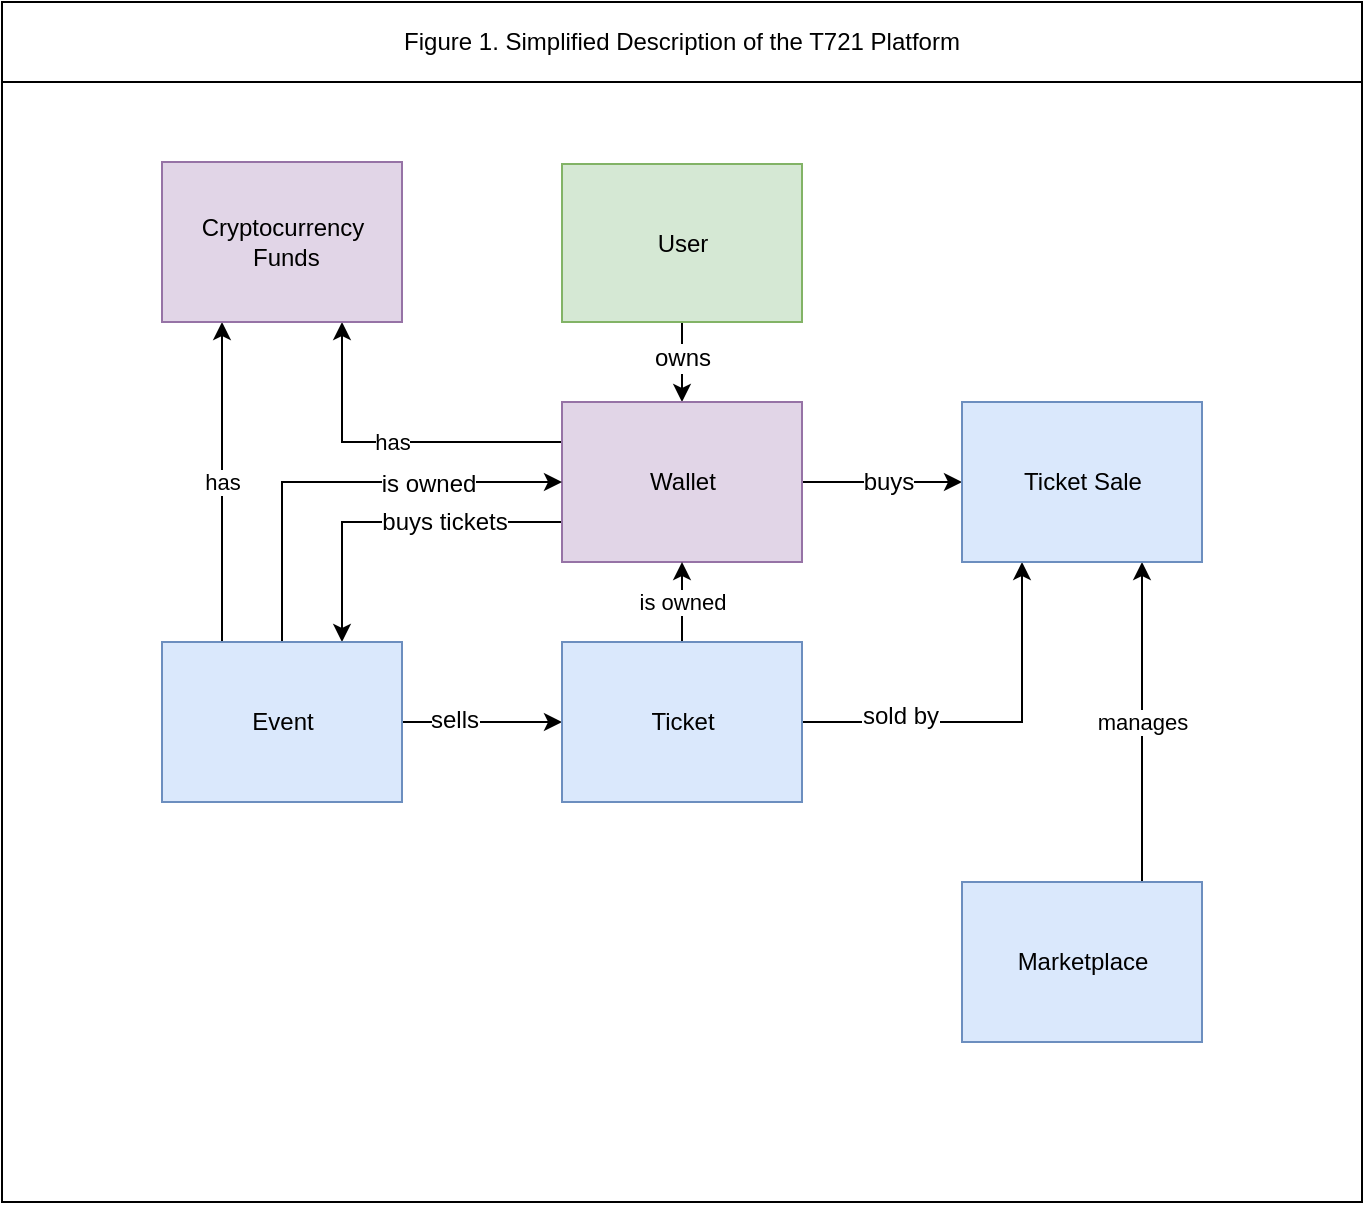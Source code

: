 <mxfile version="11.0.0" type="device"><diagram id="VmnGn7L3WpuvOKFBaqWX" name="2_1_simplified_description"><mxGraphModel dx="1426" dy="942" grid="1" gridSize="10" guides="1" tooltips="1" connect="1" arrows="1" fold="1" page="1" pageScale="1" pageWidth="850" pageHeight="1100" math="0" shadow="0"><root><mxCell id="0"/><mxCell id="1" parent="0"/><mxCell id="8vHjL7dGNmnwYfAuAjIS-1" value="" style="rounded=0;whiteSpace=wrap;html=1;fillColor=none;" parent="1" vertex="1"><mxGeometry width="680" height="600" as="geometry"/></mxCell><mxCell id="Lu8u1DF5q-WME8FBbJ6o-3" value="Figure 1. Simplified Description of the T721 Platform" style="rounded=0;whiteSpace=wrap;html=1;fillColor=#ffffff;" parent="1" vertex="1"><mxGeometry width="680" height="40" as="geometry"/></mxCell><mxCell id="Lu8u1DF5q-WME8FBbJ6o-24" style="edgeStyle=orthogonalEdgeStyle;rounded=0;orthogonalLoop=1;jettySize=auto;html=1;exitX=0.5;exitY=1;exitDx=0;exitDy=0;entryX=0.5;entryY=0;entryDx=0;entryDy=0;" parent="1" source="Lu8u1DF5q-WME8FBbJ6o-5" target="Lu8u1DF5q-WME8FBbJ6o-6" edge="1"><mxGeometry relative="1" as="geometry"/></mxCell><mxCell id="Lu8u1DF5q-WME8FBbJ6o-33" value="owns" style="text;html=1;resizable=0;points=[];align=center;verticalAlign=middle;labelBackgroundColor=#ffffff;" parent="Lu8u1DF5q-WME8FBbJ6o-24" vertex="1" connectable="0"><mxGeometry x="-0.1" relative="1" as="geometry"><mxPoint as="offset"/></mxGeometry></mxCell><mxCell id="Lu8u1DF5q-WME8FBbJ6o-5" value="User" style="html=1;fillColor=#d5e8d4;strokeColor=#82b366;" parent="1" vertex="1"><mxGeometry x="280" y="81" width="120" height="79" as="geometry"/></mxCell><mxCell id="Lu8u1DF5q-WME8FBbJ6o-22" value="has" style="edgeStyle=orthogonalEdgeStyle;rounded=0;orthogonalLoop=1;jettySize=auto;html=1;exitX=0;exitY=0.25;exitDx=0;exitDy=0;entryX=0.75;entryY=1;entryDx=0;entryDy=0;" parent="1" source="Lu8u1DF5q-WME8FBbJ6o-6" target="Lu8u1DF5q-WME8FBbJ6o-20" edge="1"><mxGeometry relative="1" as="geometry"/></mxCell><mxCell id="Lu8u1DF5q-WME8FBbJ6o-30" style="edgeStyle=orthogonalEdgeStyle;rounded=0;orthogonalLoop=1;jettySize=auto;html=1;exitX=1;exitY=0.5;exitDx=0;exitDy=0;entryX=0;entryY=0.5;entryDx=0;entryDy=0;" parent="1" source="Lu8u1DF5q-WME8FBbJ6o-6" target="Lu8u1DF5q-WME8FBbJ6o-26" edge="1"><mxGeometry relative="1" as="geometry"/></mxCell><mxCell id="Lu8u1DF5q-WME8FBbJ6o-37" value="buys" style="text;html=1;resizable=0;points=[];align=center;verticalAlign=middle;labelBackgroundColor=#ffffff;" parent="Lu8u1DF5q-WME8FBbJ6o-30" vertex="1" connectable="0"><mxGeometry x="0.075" relative="1" as="geometry"><mxPoint as="offset"/></mxGeometry></mxCell><mxCell id="Lu8u1DF5q-WME8FBbJ6o-40" style="edgeStyle=orthogonalEdgeStyle;rounded=0;orthogonalLoop=1;jettySize=auto;html=1;exitX=0;exitY=0.75;exitDx=0;exitDy=0;entryX=0.75;entryY=0;entryDx=0;entryDy=0;" parent="1" source="Lu8u1DF5q-WME8FBbJ6o-6" target="Lu8u1DF5q-WME8FBbJ6o-12" edge="1"><mxGeometry relative="1" as="geometry"/></mxCell><mxCell id="Lu8u1DF5q-WME8FBbJ6o-41" value="buys tickets" style="text;html=1;resizable=0;points=[];align=center;verticalAlign=middle;labelBackgroundColor=#ffffff;" parent="Lu8u1DF5q-WME8FBbJ6o-40" vertex="1" connectable="0"><mxGeometry x="-0.012" relative="1" as="geometry"><mxPoint x="25" as="offset"/></mxGeometry></mxCell><mxCell id="Lu8u1DF5q-WME8FBbJ6o-6" value="Wallet" style="html=1;fillColor=#e1d5e7;strokeColor=#9673a6;" parent="1" vertex="1"><mxGeometry x="280" y="200" width="120" height="80" as="geometry"/></mxCell><mxCell id="Lu8u1DF5q-WME8FBbJ6o-23" value="has" style="edgeStyle=orthogonalEdgeStyle;rounded=0;orthogonalLoop=1;jettySize=auto;html=1;exitX=0.25;exitY=0;exitDx=0;exitDy=0;entryX=0.25;entryY=1;entryDx=0;entryDy=0;" parent="1" source="Lu8u1DF5q-WME8FBbJ6o-12" target="Lu8u1DF5q-WME8FBbJ6o-20" edge="1"><mxGeometry relative="1" as="geometry"/></mxCell><mxCell id="Lu8u1DF5q-WME8FBbJ6o-25" style="edgeStyle=orthogonalEdgeStyle;rounded=0;orthogonalLoop=1;jettySize=auto;html=1;exitX=1;exitY=0.5;exitDx=0;exitDy=0;entryX=0;entryY=0.5;entryDx=0;entryDy=0;" parent="1" source="Lu8u1DF5q-WME8FBbJ6o-12" target="Lu8u1DF5q-WME8FBbJ6o-13" edge="1"><mxGeometry relative="1" as="geometry"/></mxCell><mxCell id="Lu8u1DF5q-WME8FBbJ6o-35" value="sells" style="text;html=1;resizable=0;points=[];align=center;verticalAlign=middle;labelBackgroundColor=#ffffff;" parent="Lu8u1DF5q-WME8FBbJ6o-25" vertex="1" connectable="0"><mxGeometry x="-0.35" y="1" relative="1" as="geometry"><mxPoint as="offset"/></mxGeometry></mxCell><mxCell id="Lu8u1DF5q-WME8FBbJ6o-38" style="edgeStyle=orthogonalEdgeStyle;rounded=0;orthogonalLoop=1;jettySize=auto;html=1;exitX=0.5;exitY=0;exitDx=0;exitDy=0;entryX=0;entryY=0.5;entryDx=0;entryDy=0;" parent="1" source="Lu8u1DF5q-WME8FBbJ6o-12" target="Lu8u1DF5q-WME8FBbJ6o-6" edge="1"><mxGeometry relative="1" as="geometry"/></mxCell><mxCell id="Lu8u1DF5q-WME8FBbJ6o-39" value="is owned" style="text;html=1;resizable=0;points=[];align=center;verticalAlign=middle;labelBackgroundColor=#ffffff;" parent="Lu8u1DF5q-WME8FBbJ6o-38" vertex="1" connectable="0"><mxGeometry x="0.209" y="-2" relative="1" as="geometry"><mxPoint x="20" y="-1" as="offset"/></mxGeometry></mxCell><mxCell id="Lu8u1DF5q-WME8FBbJ6o-12" value="Event" style="html=1;fillColor=#dae8fc;strokeColor=#6c8ebf;" parent="1" vertex="1"><mxGeometry x="80" y="320" width="120" height="80" as="geometry"/></mxCell><mxCell id="Lu8u1DF5q-WME8FBbJ6o-27" style="edgeStyle=orthogonalEdgeStyle;rounded=0;orthogonalLoop=1;jettySize=auto;html=1;exitX=1;exitY=0.5;exitDx=0;exitDy=0;entryX=0.25;entryY=1;entryDx=0;entryDy=0;" parent="1" source="Lu8u1DF5q-WME8FBbJ6o-13" target="Lu8u1DF5q-WME8FBbJ6o-26" edge="1"><mxGeometry relative="1" as="geometry"/></mxCell><mxCell id="Lu8u1DF5q-WME8FBbJ6o-36" value="sold by" style="text;html=1;resizable=0;points=[];align=center;verticalAlign=middle;labelBackgroundColor=#ffffff;" parent="Lu8u1DF5q-WME8FBbJ6o-27" vertex="1" connectable="0"><mxGeometry x="-0.484" y="3" relative="1" as="geometry"><mxPoint as="offset"/></mxGeometry></mxCell><mxCell id="Lu8u1DF5q-WME8FBbJ6o-31" value="is owned" style="edgeStyle=orthogonalEdgeStyle;rounded=0;orthogonalLoop=1;jettySize=auto;html=1;exitX=0.5;exitY=0;exitDx=0;exitDy=0;entryX=0.5;entryY=1;entryDx=0;entryDy=0;" parent="1" source="Lu8u1DF5q-WME8FBbJ6o-13" target="Lu8u1DF5q-WME8FBbJ6o-6" edge="1"><mxGeometry relative="1" as="geometry"/></mxCell><mxCell id="Lu8u1DF5q-WME8FBbJ6o-13" value="Ticket" style="html=1;fillColor=#dae8fc;strokeColor=#6c8ebf;" parent="1" vertex="1"><mxGeometry x="280" y="320" width="120" height="80" as="geometry"/></mxCell><mxCell id="Lu8u1DF5q-WME8FBbJ6o-28" value="manages" style="edgeStyle=orthogonalEdgeStyle;rounded=0;orthogonalLoop=1;jettySize=auto;html=1;exitX=0.75;exitY=0;exitDx=0;exitDy=0;entryX=0.75;entryY=1;entryDx=0;entryDy=0;" parent="1" source="Lu8u1DF5q-WME8FBbJ6o-14" target="Lu8u1DF5q-WME8FBbJ6o-26" edge="1"><mxGeometry relative="1" as="geometry"/></mxCell><mxCell id="Lu8u1DF5q-WME8FBbJ6o-14" value="Marketplace" style="html=1;fillColor=#dae8fc;strokeColor=#6c8ebf;" parent="1" vertex="1"><mxGeometry x="480" y="440" width="120" height="80" as="geometry"/></mxCell><mxCell id="Lu8u1DF5q-WME8FBbJ6o-20" value="Cryptocurrency&lt;br&gt;&amp;nbsp;Funds" style="html=1;fillColor=#e1d5e7;strokeColor=#9673a6;" parent="1" vertex="1"><mxGeometry x="80" y="80" width="120" height="80" as="geometry"/></mxCell><mxCell id="Lu8u1DF5q-WME8FBbJ6o-26" value="Ticket Sale" style="html=1;fillColor=#dae8fc;strokeColor=#6c8ebf;" parent="1" vertex="1"><mxGeometry x="480" y="200" width="120" height="80" as="geometry"/></mxCell></root></mxGraphModel></diagram><diagram id="QqEtLqLcapGVlBhAq2b-" name="2_1_1_product_perspective"><mxGraphModel dx="1426" dy="942" grid="1" gridSize="10" guides="1" tooltips="1" connect="1" arrows="1" fold="1" page="1" pageScale="1" pageWidth="850" pageHeight="1100" math="0" shadow="0"><root><mxCell id="aCDUrHjUdRvQwbucu92D-0"/><mxCell id="aCDUrHjUdRvQwbucu92D-1" parent="aCDUrHjUdRvQwbucu92D-0"/><mxCell id="M7guKaRkECBebqi2GsgQ-1" value="" style="rounded=0;whiteSpace=wrap;html=1;fillColor=none;" parent="aCDUrHjUdRvQwbucu92D-1" vertex="1"><mxGeometry width="720" height="440" as="geometry"/></mxCell><mxCell id="M7guKaRkECBebqi2GsgQ-0" value="Figure 2. Alien Systems Dependencies" style="rounded=0;whiteSpace=wrap;html=1;fillColor=#ffffff;" parent="aCDUrHjUdRvQwbucu92D-1" vertex="1"><mxGeometry width="720" height="40" as="geometry"/></mxCell><mxCell id="372AiXOKqAHWNAgI9Nci-8" style="edgeStyle=orthogonalEdgeStyle;rounded=0;orthogonalLoop=1;jettySize=auto;html=1;exitX=1;exitY=0.5;exitDx=0;exitDy=0;entryX=0.5;entryY=0;entryDx=0;entryDy=0;" edge="1" parent="aCDUrHjUdRvQwbucu92D-1" source="372AiXOKqAHWNAgI9Nci-0" target="372AiXOKqAHWNAgI9Nci-3"><mxGeometry relative="1" as="geometry"/></mxCell><mxCell id="372AiXOKqAHWNAgI9Nci-9" value="performs verifications" style="text;html=1;resizable=0;points=[];align=center;verticalAlign=middle;labelBackgroundColor=#ffffff;" vertex="1" connectable="0" parent="372AiXOKqAHWNAgI9Nci-8"><mxGeometry x="-0.345" y="-1" relative="1" as="geometry"><mxPoint y="-3" as="offset"/></mxGeometry></mxCell><mxCell id="372AiXOKqAHWNAgI9Nci-23" style="edgeStyle=orthogonalEdgeStyle;rounded=0;orthogonalLoop=1;jettySize=auto;html=1;exitX=0.5;exitY=1;exitDx=0;exitDy=0;entryX=0.5;entryY=0;entryDx=0;entryDy=0;" edge="1" parent="aCDUrHjUdRvQwbucu92D-1" source="372AiXOKqAHWNAgI9Nci-0" target="372AiXOKqAHWNAgI9Nci-2"><mxGeometry relative="1" as="geometry"/></mxCell><mxCell id="372AiXOKqAHWNAgI9Nci-0" value="T721 Server" style="html=1;fillColor=#d5e8d4;strokeColor=#82b366;" vertex="1" parent="aCDUrHjUdRvQwbucu92D-1"><mxGeometry x="40" y="80" width="120" height="80" as="geometry"/></mxCell><mxCell id="372AiXOKqAHWNAgI9Nci-7" style="edgeStyle=orthogonalEdgeStyle;rounded=0;orthogonalLoop=1;jettySize=auto;html=1;exitX=1;exitY=0.5;exitDx=0;exitDy=0;entryX=0.5;entryY=1;entryDx=0;entryDy=0;" edge="1" parent="aCDUrHjUdRvQwbucu92D-1" source="372AiXOKqAHWNAgI9Nci-1" target="372AiXOKqAHWNAgI9Nci-3"><mxGeometry relative="1" as="geometry"/></mxCell><mxCell id="372AiXOKqAHWNAgI9Nci-10" value="listens for events" style="text;html=1;resizable=0;points=[];align=center;verticalAlign=middle;labelBackgroundColor=#ffffff;" vertex="1" connectable="0" parent="372AiXOKqAHWNAgI9Nci-7"><mxGeometry x="-0.382" y="2" relative="1" as="geometry"><mxPoint as="offset"/></mxGeometry></mxCell><mxCell id="372AiXOKqAHWNAgI9Nci-24" value="saves events" style="edgeStyle=orthogonalEdgeStyle;rounded=0;orthogonalLoop=1;jettySize=auto;html=1;exitX=0.5;exitY=0;exitDx=0;exitDy=0;entryX=0.5;entryY=1;entryDx=0;entryDy=0;" edge="1" parent="aCDUrHjUdRvQwbucu92D-1" source="372AiXOKqAHWNAgI9Nci-1" target="372AiXOKqAHWNAgI9Nci-2"><mxGeometry relative="1" as="geometry"/></mxCell><mxCell id="372AiXOKqAHWNAgI9Nci-1" value="T721 Server Modules" style="html=1;fillColor=#d5e8d4;strokeColor=#82b366;" vertex="1" parent="aCDUrHjUdRvQwbucu92D-1"><mxGeometry x="40" y="320" width="120" height="80" as="geometry"/></mxCell><mxCell id="372AiXOKqAHWNAgI9Nci-2" value="T721 Database" style="html=1;fillColor=#d5e8d4;strokeColor=#82b366;" vertex="1" parent="aCDUrHjUdRvQwbucu92D-1"><mxGeometry x="40" y="200" width="120" height="80" as="geometry"/></mxCell><mxCell id="372AiXOKqAHWNAgI9Nci-18" style="edgeStyle=orthogonalEdgeStyle;rounded=0;orthogonalLoop=1;jettySize=auto;html=1;exitX=0.75;exitY=0;exitDx=0;exitDy=0;entryX=0;entryY=0.5;entryDx=0;entryDy=0;" edge="1" parent="aCDUrHjUdRvQwbucu92D-1" source="372AiXOKqAHWNAgI9Nci-3" target="372AiXOKqAHWNAgI9Nci-16"><mxGeometry relative="1" as="geometry"/></mxCell><mxCell id="372AiXOKqAHWNAgI9Nci-3" value="T721 Ethereum Node" style="html=1;fillColor=#d5e8d4;strokeColor=#82b366;" vertex="1" parent="aCDUrHjUdRvQwbucu92D-1"><mxGeometry x="240" y="200" width="120" height="80" as="geometry"/></mxCell><mxCell id="372AiXOKqAHWNAgI9Nci-14" style="edgeStyle=orthogonalEdgeStyle;rounded=0;orthogonalLoop=1;jettySize=auto;html=1;exitX=0;exitY=0.5;exitDx=0;exitDy=0;entryX=1;entryY=0.5;entryDx=0;entryDy=0;" edge="1" parent="aCDUrHjUdRvQwbucu92D-1" source="372AiXOKqAHWNAgI9Nci-4" target="372AiXOKqAHWNAgI9Nci-3"><mxGeometry relative="1" as="geometry"/></mxCell><mxCell id="372AiXOKqAHWNAgI9Nci-22" value="if using T721 Wallet" style="text;html=1;resizable=0;points=[];align=center;verticalAlign=middle;labelBackgroundColor=#ffffff;" vertex="1" connectable="0" parent="372AiXOKqAHWNAgI9Nci-14"><mxGeometry x="-0.06" y="1" relative="1" as="geometry"><mxPoint y="-2" as="offset"/></mxGeometry></mxCell><mxCell id="372AiXOKqAHWNAgI9Nci-20" style="edgeStyle=orthogonalEdgeStyle;rounded=0;orthogonalLoop=1;jettySize=auto;html=1;exitX=0.75;exitY=0;exitDx=0;exitDy=0;entryX=1;entryY=0.5;entryDx=0;entryDy=0;" edge="1" parent="aCDUrHjUdRvQwbucu92D-1" source="372AiXOKqAHWNAgI9Nci-4" target="372AiXOKqAHWNAgI9Nci-16"><mxGeometry relative="1" as="geometry"/></mxCell><mxCell id="372AiXOKqAHWNAgI9Nci-21" value="if using custom Wallet" style="text;html=1;resizable=0;points=[];align=center;verticalAlign=middle;labelBackgroundColor=#ffffff;" vertex="1" connectable="0" parent="372AiXOKqAHWNAgI9Nci-20"><mxGeometry x="-0.238" y="44" relative="1" as="geometry"><mxPoint x="-44" y="-44" as="offset"/></mxGeometry></mxCell><mxCell id="372AiXOKqAHWNAgI9Nci-4" value="T721 Web Application" style="html=1;fillColor=#d5e8d4;strokeColor=#82b366;" vertex="1" parent="aCDUrHjUdRvQwbucu92D-1"><mxGeometry x="560" y="200" width="120" height="80" as="geometry"/></mxCell><mxCell id="372AiXOKqAHWNAgI9Nci-16" value="Ethereum" style="html=1;fillColor=#e1d5e7;strokeColor=#9673a6;" vertex="1" parent="aCDUrHjUdRvQwbucu92D-1"><mxGeometry x="400" y="80" width="120" height="80" as="geometry"/></mxCell></root></mxGraphModel></diagram><diagram id="q01s54NGZ8Hxj0a0shh7" name="3_1_2_1_use_case_view"><mxGraphModel dx="1188" dy="785" grid="1" gridSize="10" guides="1" tooltips="1" connect="1" arrows="1" fold="1" page="1" pageScale="1" pageWidth="850" pageHeight="1100" math="0" shadow="0"><root><mxCell id="QQT7llDZOGYSz7T3EV7v-0"/><mxCell id="QQT7llDZOGYSz7T3EV7v-1" parent="QQT7llDZOGYSz7T3EV7v-0"/><mxCell id="2xjVZEr7Fq13qVNtzKB6-0" value="" style="rounded=0;whiteSpace=wrap;html=1;fillColor=none;" vertex="1" parent="QQT7llDZOGYSz7T3EV7v-1"><mxGeometry width="960" height="5040" as="geometry"/></mxCell><mxCell id="2xjVZEr7Fq13qVNtzKB6-1" value="Figure 3. Account Use Cases" style="rounded=0;whiteSpace=wrap;html=1;fillColor=#ffffff;" vertex="1" parent="QQT7llDZOGYSz7T3EV7v-1"><mxGeometry width="960" height="40" as="geometry"/></mxCell><mxCell id="2xjVZEr7Fq13qVNtzKB6-4" value="" style="group" vertex="1" connectable="0" parent="QQT7llDZOGYSz7T3EV7v-1"><mxGeometry x="20" y="120" width="60" height="120" as="geometry"/></mxCell><mxCell id="2xjVZEr7Fq13qVNtzKB6-3" value="" style="rounded=0;whiteSpace=wrap;html=1;" vertex="1" parent="2xjVZEr7Fq13qVNtzKB6-4"><mxGeometry width="60" height="120" as="geometry"/></mxCell><mxCell id="2xjVZEr7Fq13qVNtzKB6-2" value="Unauth&lt;br&gt;User" style="shape=umlActor;verticalLabelPosition=bottom;labelBackgroundColor=#ffffff;verticalAlign=top;html=1;" vertex="1" parent="2xjVZEr7Fq13qVNtzKB6-4"><mxGeometry x="10" y="10" width="40" height="70" as="geometry"/></mxCell><mxCell id="2xjVZEr7Fq13qVNtzKB6-10" value="" style="group" vertex="1" connectable="0" parent="QQT7llDZOGYSz7T3EV7v-1"><mxGeometry x="20" y="320" width="60" height="120" as="geometry"/></mxCell><mxCell id="2xjVZEr7Fq13qVNtzKB6-6" value="" style="rounded=0;whiteSpace=wrap;html=1;" vertex="1" parent="2xjVZEr7Fq13qVNtzKB6-10"><mxGeometry width="60" height="120" as="geometry"/></mxCell><mxCell id="2xjVZEr7Fq13qVNtzKB6-7" value="T721&lt;br&gt;User" style="shape=umlActor;verticalLabelPosition=bottom;labelBackgroundColor=#ffffff;verticalAlign=top;html=1;" vertex="1" parent="2xjVZEr7Fq13qVNtzKB6-10"><mxGeometry x="10" y="10" width="40" height="70" as="geometry"/></mxCell><mxCell id="2xjVZEr7Fq13qVNtzKB6-11" value="" style="group" vertex="1" connectable="0" parent="QQT7llDZOGYSz7T3EV7v-1"><mxGeometry x="20" y="520" width="60" height="120" as="geometry"/></mxCell><mxCell id="2xjVZEr7Fq13qVNtzKB6-8" value="" style="rounded=0;whiteSpace=wrap;html=1;" vertex="1" parent="2xjVZEr7Fq13qVNtzKB6-11"><mxGeometry width="60" height="120" as="geometry"/></mxCell><mxCell id="2xjVZEr7Fq13qVNtzKB6-9" value="T721&lt;br&gt;Organizer" style="shape=umlActor;verticalLabelPosition=bottom;labelBackgroundColor=#ffffff;verticalAlign=top;html=1;" vertex="1" parent="2xjVZEr7Fq13qVNtzKB6-11"><mxGeometry x="10" y="10" width="40" height="70" as="geometry"/></mxCell><mxCell id="2xjVZEr7Fq13qVNtzKB6-12" value="Create T721 Account" style="ellipse;whiteSpace=wrap;html=1;fillColor=#e1d5e7;strokeColor=#9673a6;" vertex="1" parent="QQT7llDZOGYSz7T3EV7v-1"><mxGeometry x="400" y="140" width="120" height="80" as="geometry"/></mxCell><mxCell id="2xjVZEr7Fq13qVNtzKB6-13" value="Log In and use T721 Wallet" style="ellipse;whiteSpace=wrap;html=1;fillColor=#e1d5e7;strokeColor=#9673a6;" vertex="1" parent="QQT7llDZOGYSz7T3EV7v-1"><mxGeometry x="600" y="140" width="120" height="80" as="geometry"/></mxCell><mxCell id="2xjVZEr7Fq13qVNtzKB6-14" value="Allow T721 App and use Custom Wallet" style="ellipse;whiteSpace=wrap;html=1;fillColor=#e1d5e7;strokeColor=#9673a6;" vertex="1" parent="QQT7llDZOGYSz7T3EV7v-1"><mxGeometry x="800" y="140" width="120" height="80" as="geometry"/></mxCell><mxCell id="2xjVZEr7Fq13qVNtzKB6-15" value="Log Out" style="ellipse;whiteSpace=wrap;html=1;fillColor=#dae8fc;strokeColor=#6c8ebf;" vertex="1" parent="QQT7llDZOGYSz7T3EV7v-1"><mxGeometry x="400" y="340" width="120" height="80" as="geometry"/></mxCell><mxCell id="2xjVZEr7Fq13qVNtzKB6-17" style="edgeStyle=orthogonalEdgeStyle;rounded=0;orthogonalLoop=1;jettySize=auto;html=1;exitX=1;exitY=0.25;exitDx=0;exitDy=0;entryX=0;entryY=0.5;entryDx=0;entryDy=0;" edge="1" parent="QQT7llDZOGYSz7T3EV7v-1" source="2xjVZEr7Fq13qVNtzKB6-3" target="2xjVZEr7Fq13qVNtzKB6-14"><mxGeometry relative="1" as="geometry"><Array as="points"><mxPoint x="360" y="150"/><mxPoint x="360" y="120"/><mxPoint x="760" y="120"/><mxPoint x="760" y="180"/></Array></mxGeometry></mxCell><mxCell id="2xjVZEr7Fq13qVNtzKB6-18" style="edgeStyle=orthogonalEdgeStyle;rounded=0;orthogonalLoop=1;jettySize=auto;html=1;exitX=1;exitY=0.5;exitDx=0;exitDy=0;entryX=0;entryY=0.5;entryDx=0;entryDy=0;" edge="1" parent="QQT7llDZOGYSz7T3EV7v-1" source="2xjVZEr7Fq13qVNtzKB6-3" target="2xjVZEr7Fq13qVNtzKB6-12"><mxGeometry relative="1" as="geometry"/></mxCell><mxCell id="2xjVZEr7Fq13qVNtzKB6-19" style="edgeStyle=orthogonalEdgeStyle;rounded=0;orthogonalLoop=1;jettySize=auto;html=1;exitX=1;exitY=0.75;exitDx=0;exitDy=0;entryX=0;entryY=0.5;entryDx=0;entryDy=0;" edge="1" parent="QQT7llDZOGYSz7T3EV7v-1" source="2xjVZEr7Fq13qVNtzKB6-3" target="2xjVZEr7Fq13qVNtzKB6-13"><mxGeometry relative="1" as="geometry"><Array as="points"><mxPoint x="360" y="210"/><mxPoint x="360" y="240"/><mxPoint x="560" y="240"/><mxPoint x="560" y="180"/></Array></mxGeometry></mxCell><mxCell id="2xjVZEr7Fq13qVNtzKB6-20" style="edgeStyle=orthogonalEdgeStyle;rounded=0;orthogonalLoop=1;jettySize=auto;html=1;exitX=1;exitY=0.5;exitDx=0;exitDy=0;entryX=0;entryY=0.5;entryDx=0;entryDy=0;" edge="1" parent="QQT7llDZOGYSz7T3EV7v-1" source="2xjVZEr7Fq13qVNtzKB6-6" target="2xjVZEr7Fq13qVNtzKB6-15"><mxGeometry relative="1" as="geometry"/></mxCell><mxCell id="2xjVZEr7Fq13qVNtzKB6-21" style="edgeStyle=orthogonalEdgeStyle;rounded=0;orthogonalLoop=1;jettySize=auto;html=1;exitX=1;exitY=0.5;exitDx=0;exitDy=0;entryX=0.5;entryY=1;entryDx=0;entryDy=0;" edge="1" parent="QQT7llDZOGYSz7T3EV7v-1" source="2xjVZEr7Fq13qVNtzKB6-8" target="2xjVZEr7Fq13qVNtzKB6-15"><mxGeometry relative="1" as="geometry"/></mxCell><mxCell id="2xjVZEr7Fq13qVNtzKB6-22" value="&amp;lt;&amp;lt; if logged_in &amp;gt;&amp;gt;" style="text;html=1;resizable=0;points=[];autosize=1;align=left;verticalAlign=top;spacingTop=-4;" vertex="1" parent="QQT7llDZOGYSz7T3EV7v-1"><mxGeometry x="120" y="360" width="110" height="20" as="geometry"/></mxCell><mxCell id="2xjVZEr7Fq13qVNtzKB6-23" value="&amp;lt;&amp;lt; if logged_in &amp;gt;&amp;gt;" style="text;html=1;resizable=0;points=[];autosize=1;align=left;verticalAlign=top;spacingTop=-4;" vertex="1" parent="QQT7llDZOGYSz7T3EV7v-1"><mxGeometry x="120" y="560" width="110" height="20" as="geometry"/></mxCell><mxCell id="2xjVZEr7Fq13qVNtzKB6-25" value="Figure 4. Events Use Cases" style="rounded=0;whiteSpace=wrap;html=1;fillColor=#ffffff;" vertex="1" parent="QQT7llDZOGYSz7T3EV7v-1"><mxGeometry y="720" width="960" height="40" as="geometry"/></mxCell><mxCell id="2xjVZEr7Fq13qVNtzKB6-29" value="" style="group" vertex="1" connectable="0" parent="QQT7llDZOGYSz7T3EV7v-1"><mxGeometry x="20" y="1040" width="60" height="120" as="geometry"/></mxCell><mxCell id="2xjVZEr7Fq13qVNtzKB6-30" value="" style="rounded=0;whiteSpace=wrap;html=1;" vertex="1" parent="2xjVZEr7Fq13qVNtzKB6-29"><mxGeometry width="60" height="120" as="geometry"/></mxCell><mxCell id="2xjVZEr7Fq13qVNtzKB6-31" value="T721&lt;br&gt;User" style="shape=umlActor;verticalLabelPosition=bottom;labelBackgroundColor=#ffffff;verticalAlign=top;html=1;" vertex="1" parent="2xjVZEr7Fq13qVNtzKB6-29"><mxGeometry x="10" y="10" width="40" height="70" as="geometry"/></mxCell><mxCell id="2xjVZEr7Fq13qVNtzKB6-32" value="Search Events" style="ellipse;whiteSpace=wrap;html=1;fillColor=#dae8fc;strokeColor=#6c8ebf;" vertex="1" parent="QQT7llDZOGYSz7T3EV7v-1"><mxGeometry x="400" y="1060" width="120" height="80" as="geometry"/></mxCell><mxCell id="2xjVZEr7Fq13qVNtzKB6-33" value="Get Event Details" style="ellipse;whiteSpace=wrap;html=1;fillColor=#dae8fc;strokeColor=#6c8ebf;" vertex="1" parent="QQT7llDZOGYSz7T3EV7v-1"><mxGeometry x="600" y="1060" width="120" height="80" as="geometry"/></mxCell><mxCell id="2xjVZEr7Fq13qVNtzKB6-35" style="edgeStyle=orthogonalEdgeStyle;rounded=0;orthogonalLoop=1;jettySize=auto;html=1;exitX=1;exitY=0.5;exitDx=0;exitDy=0;entryX=0;entryY=0.5;entryDx=0;entryDy=0;" edge="1" parent="QQT7llDZOGYSz7T3EV7v-1" source="2xjVZEr7Fq13qVNtzKB6-30" target="2xjVZEr7Fq13qVNtzKB6-32"><mxGeometry relative="1" as="geometry"/></mxCell><mxCell id="2xjVZEr7Fq13qVNtzKB6-36" style="edgeStyle=orthogonalEdgeStyle;rounded=0;orthogonalLoop=1;jettySize=auto;html=1;exitX=1;exitY=0.75;exitDx=0;exitDy=0;entryX=0;entryY=0.5;entryDx=0;entryDy=0;" edge="1" parent="QQT7llDZOGYSz7T3EV7v-1" source="2xjVZEr7Fq13qVNtzKB6-30" target="2xjVZEr7Fq13qVNtzKB6-33"><mxGeometry relative="1" as="geometry"><Array as="points"><mxPoint x="360" y="1130"/><mxPoint x="360" y="1160"/><mxPoint x="560" y="1160"/><mxPoint x="560" y="1100"/></Array></mxGeometry></mxCell><mxCell id="2xjVZEr7Fq13qVNtzKB6-37" value="&amp;lt;&amp;lt; if has_wallet &amp;gt;&amp;gt;" style="text;html=1;resizable=0;points=[];autosize=1;align=left;verticalAlign=top;spacingTop=-4;" vertex="1" parent="QQT7llDZOGYSz7T3EV7v-1"><mxGeometry x="120" y="1080" width="120" height="20" as="geometry"/></mxCell><mxCell id="2xjVZEr7Fq13qVNtzKB6-38" value="&amp;lt;&amp;lt; if has_wallet &amp;gt;&amp;gt;" style="text;html=1;resizable=0;points=[];autosize=1;align=left;verticalAlign=top;spacingTop=-4;" vertex="1" parent="QQT7llDZOGYSz7T3EV7v-1"><mxGeometry x="120" y="1110" width="120" height="20" as="geometry"/></mxCell><mxCell id="2xjVZEr7Fq13qVNtzKB6-40" value="Figure 5. Ticket Use Cases" style="rounded=0;whiteSpace=wrap;html=1;fillColor=#ffffff;" vertex="1" parent="QQT7llDZOGYSz7T3EV7v-1"><mxGeometry y="1440" width="960" height="40" as="geometry"/></mxCell><mxCell id="2xjVZEr7Fq13qVNtzKB6-42" value="" style="group" vertex="1" connectable="0" parent="QQT7llDZOGYSz7T3EV7v-1"><mxGeometry x="20" y="1760" width="60" height="120" as="geometry"/></mxCell><mxCell id="2xjVZEr7Fq13qVNtzKB6-43" value="" style="rounded=0;whiteSpace=wrap;html=1;" vertex="1" parent="2xjVZEr7Fq13qVNtzKB6-42"><mxGeometry width="60" height="120" as="geometry"/></mxCell><mxCell id="2xjVZEr7Fq13qVNtzKB6-44" value="T721&lt;br&gt;User" style="shape=umlActor;verticalLabelPosition=bottom;labelBackgroundColor=#ffffff;verticalAlign=top;html=1;" vertex="1" parent="2xjVZEr7Fq13qVNtzKB6-42"><mxGeometry x="10" y="10" width="40" height="70" as="geometry"/></mxCell><mxCell id="2xjVZEr7Fq13qVNtzKB6-45" value="List Ticket Details of Event" style="ellipse;whiteSpace=wrap;html=1;fillColor=#dae8fc;strokeColor=#6c8ebf;" vertex="1" parent="QQT7llDZOGYSz7T3EV7v-1"><mxGeometry x="800" y="1060" width="120" height="80" as="geometry"/></mxCell><mxCell id="2xjVZEr7Fq13qVNtzKB6-46" style="edgeStyle=orthogonalEdgeStyle;rounded=0;orthogonalLoop=1;jettySize=auto;html=1;exitX=1;exitY=0.25;exitDx=0;exitDy=0;entryX=0;entryY=0.5;entryDx=0;entryDy=0;" edge="1" parent="QQT7llDZOGYSz7T3EV7v-1" source="2xjVZEr7Fq13qVNtzKB6-30" target="2xjVZEr7Fq13qVNtzKB6-45"><mxGeometry relative="1" as="geometry"><Array as="points"><mxPoint x="360" y="1070"/><mxPoint x="360" y="1040"/><mxPoint x="760" y="1040"/><mxPoint x="760" y="1100"/></Array></mxGeometry></mxCell><mxCell id="2xjVZEr7Fq13qVNtzKB6-47" value="&amp;lt;&amp;lt; if has_wallet &amp;gt;&amp;gt;" style="text;html=1;resizable=0;points=[];autosize=1;align=left;verticalAlign=top;spacingTop=-4;" vertex="1" parent="QQT7llDZOGYSz7T3EV7v-1"><mxGeometry x="120" y="1050" width="120" height="20" as="geometry"/></mxCell><mxCell id="2xjVZEr7Fq13qVNtzKB6-48" value="Buy Ticket From Event" style="ellipse;whiteSpace=wrap;html=1;fillColor=#ffe6cc;strokeColor=#d79b00;" vertex="1" parent="QQT7llDZOGYSz7T3EV7v-1"><mxGeometry x="360" y="1780" width="120" height="80" as="geometry"/></mxCell><mxCell id="2xjVZEr7Fq13qVNtzKB6-49" value="Search Owned Tickets" style="ellipse;whiteSpace=wrap;html=1;fillColor=#dae8fc;strokeColor=#6c8ebf;" vertex="1" parent="QQT7llDZOGYSz7T3EV7v-1"><mxGeometry x="560" y="1780" width="120" height="80" as="geometry"/></mxCell><mxCell id="2xjVZEr7Fq13qVNtzKB6-50" value="Get Ticket Details" style="ellipse;whiteSpace=wrap;html=1;fillColor=#dae8fc;strokeColor=#6c8ebf;" vertex="1" parent="QQT7llDZOGYSz7T3EV7v-1"><mxGeometry x="760" y="1780" width="120" height="80" as="geometry"/></mxCell><mxCell id="2xjVZEr7Fq13qVNtzKB6-51" style="edgeStyle=orthogonalEdgeStyle;rounded=0;orthogonalLoop=1;jettySize=auto;html=1;exitX=1;exitY=0.5;exitDx=0;exitDy=0;entryX=0;entryY=0.5;entryDx=0;entryDy=0;" edge="1" parent="QQT7llDZOGYSz7T3EV7v-1" source="2xjVZEr7Fq13qVNtzKB6-43" target="2xjVZEr7Fq13qVNtzKB6-48"><mxGeometry relative="1" as="geometry"/></mxCell><mxCell id="2xjVZEr7Fq13qVNtzKB6-52" style="edgeStyle=orthogonalEdgeStyle;rounded=0;orthogonalLoop=1;jettySize=auto;html=1;exitX=1;exitY=0.25;exitDx=0;exitDy=0;entryX=0;entryY=0.5;entryDx=0;entryDy=0;" edge="1" parent="QQT7llDZOGYSz7T3EV7v-1" source="2xjVZEr7Fq13qVNtzKB6-43" target="2xjVZEr7Fq13qVNtzKB6-50"><mxGeometry relative="1" as="geometry"><Array as="points"><mxPoint x="320" y="1790"/><mxPoint x="320" y="1760"/><mxPoint x="720" y="1760"/><mxPoint x="720" y="1820"/></Array></mxGeometry></mxCell><mxCell id="2xjVZEr7Fq13qVNtzKB6-53" style="edgeStyle=orthogonalEdgeStyle;rounded=0;orthogonalLoop=1;jettySize=auto;html=1;exitX=1;exitY=0.75;exitDx=0;exitDy=0;entryX=0;entryY=0.5;entryDx=0;entryDy=0;" edge="1" parent="QQT7llDZOGYSz7T3EV7v-1" source="2xjVZEr7Fq13qVNtzKB6-43" target="2xjVZEr7Fq13qVNtzKB6-49"><mxGeometry relative="1" as="geometry"><Array as="points"><mxPoint x="320" y="1850"/><mxPoint x="320" y="1880"/><mxPoint x="520" y="1880"/><mxPoint x="520" y="1820"/></Array></mxGeometry></mxCell><mxCell id="2xjVZEr7Fq13qVNtzKB6-54" value="&amp;lt;&amp;lt; if has_wallet &amp;gt;&amp;gt;" style="text;html=1;resizable=0;points=[];autosize=1;align=left;verticalAlign=top;spacingTop=-4;" vertex="1" parent="QQT7llDZOGYSz7T3EV7v-1"><mxGeometry x="120" y="1770" width="120" height="20" as="geometry"/></mxCell><mxCell id="2xjVZEr7Fq13qVNtzKB6-55" value="&amp;lt;&amp;lt; if has_wallet &amp;gt;&amp;gt;" style="text;html=1;resizable=0;points=[];autosize=1;align=left;verticalAlign=top;spacingTop=-4;" vertex="1" parent="QQT7llDZOGYSz7T3EV7v-1"><mxGeometry x="120" y="1800" width="120" height="20" as="geometry"/></mxCell><mxCell id="2xjVZEr7Fq13qVNtzKB6-56" value="&amp;lt;&amp;lt; if has_wallet &amp;gt;&amp;gt;" style="text;html=1;resizable=0;points=[];autosize=1;align=left;verticalAlign=top;spacingTop=-4;" vertex="1" parent="QQT7llDZOGYSz7T3EV7v-1"><mxGeometry x="120" y="1830" width="120" height="20" as="geometry"/></mxCell><mxCell id="2xjVZEr7Fq13qVNtzKB6-57" value="Figure 6. Marketplace Use Cases" style="rounded=0;whiteSpace=wrap;html=1;fillColor=#ffffff;" vertex="1" parent="QQT7llDZOGYSz7T3EV7v-1"><mxGeometry y="2160" width="960" height="40" as="geometry"/></mxCell><mxCell id="2xjVZEr7Fq13qVNtzKB6-58" value="" style="group" vertex="1" connectable="0" parent="QQT7llDZOGYSz7T3EV7v-1"><mxGeometry x="20" y="2480" width="60" height="120" as="geometry"/></mxCell><mxCell id="2xjVZEr7Fq13qVNtzKB6-59" value="" style="rounded=0;whiteSpace=wrap;html=1;" vertex="1" parent="2xjVZEr7Fq13qVNtzKB6-58"><mxGeometry width="60" height="120" as="geometry"/></mxCell><mxCell id="2xjVZEr7Fq13qVNtzKB6-60" value="T721&lt;br&gt;User" style="shape=umlActor;verticalLabelPosition=bottom;labelBackgroundColor=#ffffff;verticalAlign=top;html=1;" vertex="1" parent="2xjVZEr7Fq13qVNtzKB6-58"><mxGeometry x="10" y="10" width="40" height="70" as="geometry"/></mxCell><mxCell id="2xjVZEr7Fq13qVNtzKB6-61" value="Search Ticket Sale" style="ellipse;whiteSpace=wrap;html=1;fillColor=#dae8fc;strokeColor=#6c8ebf;" vertex="1" parent="QQT7llDZOGYSz7T3EV7v-1"><mxGeometry x="320" y="2500" width="120" height="80" as="geometry"/></mxCell><mxCell id="2xjVZEr7Fq13qVNtzKB6-62" value="Buy Ticket Sale" style="ellipse;whiteSpace=wrap;html=1;fillColor=#ffe6cc;strokeColor=#d79b00;" vertex="1" parent="QQT7llDZOGYSz7T3EV7v-1"><mxGeometry x="520" y="2500" width="120" height="80" as="geometry"/></mxCell><mxCell id="2xjVZEr7Fq13qVNtzKB6-63" value="Open Ticket Sale" style="ellipse;whiteSpace=wrap;html=1;fillColor=#ffe6cc;strokeColor=#d79b00;" vertex="1" parent="QQT7llDZOGYSz7T3EV7v-1"><mxGeometry x="320" y="2700" width="120" height="80" as="geometry"/></mxCell><mxCell id="2xjVZEr7Fq13qVNtzKB6-64" value="Close Ticket Sale" style="ellipse;whiteSpace=wrap;html=1;fillColor=#ffe6cc;strokeColor=#d79b00;" vertex="1" parent="QQT7llDZOGYSz7T3EV7v-1"><mxGeometry x="520" y="2700" width="120" height="80" as="geometry"/></mxCell><mxCell id="2xjVZEr7Fq13qVNtzKB6-66" style="edgeStyle=orthogonalEdgeStyle;rounded=0;orthogonalLoop=1;jettySize=auto;html=1;exitX=1;exitY=0.5;exitDx=0;exitDy=0;entryX=0;entryY=0.5;entryDx=0;entryDy=0;" edge="1" parent="QQT7llDZOGYSz7T3EV7v-1" source="2xjVZEr7Fq13qVNtzKB6-59" target="2xjVZEr7Fq13qVNtzKB6-61"><mxGeometry relative="1" as="geometry"/></mxCell><mxCell id="2xjVZEr7Fq13qVNtzKB6-67" style="edgeStyle=orthogonalEdgeStyle;rounded=0;orthogonalLoop=1;jettySize=auto;html=1;exitX=1;exitY=0.75;exitDx=0;exitDy=0;entryX=0;entryY=0.5;entryDx=0;entryDy=0;" edge="1" parent="QQT7llDZOGYSz7T3EV7v-1" source="2xjVZEr7Fq13qVNtzKB6-59" target="2xjVZEr7Fq13qVNtzKB6-62"><mxGeometry relative="1" as="geometry"><Array as="points"><mxPoint x="280" y="2570"/><mxPoint x="280" y="2600"/><mxPoint x="480" y="2600"/><mxPoint x="480" y="2540"/></Array></mxGeometry></mxCell><mxCell id="2xjVZEr7Fq13qVNtzKB6-68" style="edgeStyle=orthogonalEdgeStyle;rounded=0;orthogonalLoop=1;jettySize=auto;html=1;exitX=0.25;exitY=1;exitDx=0;exitDy=0;entryX=0;entryY=0.5;entryDx=0;entryDy=0;" edge="1" parent="QQT7llDZOGYSz7T3EV7v-1" source="2xjVZEr7Fq13qVNtzKB6-59" target="2xjVZEr7Fq13qVNtzKB6-63"><mxGeometry relative="1" as="geometry"/></mxCell><mxCell id="2xjVZEr7Fq13qVNtzKB6-69" style="edgeStyle=orthogonalEdgeStyle;rounded=0;orthogonalLoop=1;jettySize=auto;html=1;exitX=0.5;exitY=1;exitDx=0;exitDy=0;entryX=0;entryY=0.5;entryDx=0;entryDy=0;" edge="1" parent="QQT7llDZOGYSz7T3EV7v-1" source="2xjVZEr7Fq13qVNtzKB6-59" target="2xjVZEr7Fq13qVNtzKB6-64"><mxGeometry relative="1" as="geometry"><Array as="points"><mxPoint x="50" y="2680"/><mxPoint x="480" y="2680"/><mxPoint x="480" y="2740"/></Array></mxGeometry></mxCell><mxCell id="2xjVZEr7Fq13qVNtzKB6-70" value="&amp;lt;&amp;lt; if has_wallet &amp;gt;&amp;gt;" style="text;html=1;resizable=0;points=[];autosize=1;align=left;verticalAlign=top;spacingTop=-4;" vertex="1" parent="QQT7llDZOGYSz7T3EV7v-1"><mxGeometry x="120" y="2520" width="120" height="20" as="geometry"/></mxCell><mxCell id="2xjVZEr7Fq13qVNtzKB6-71" value="&amp;lt;&amp;lt; if has_wallet &amp;gt;&amp;gt;" style="text;html=1;resizable=0;points=[];autosize=1;align=left;verticalAlign=top;spacingTop=-4;" vertex="1" parent="QQT7llDZOGYSz7T3EV7v-1"><mxGeometry x="120" y="2550" width="120" height="20" as="geometry"/></mxCell><mxCell id="2xjVZEr7Fq13qVNtzKB6-72" value="&amp;lt;&amp;lt; if has_wallet &amp;gt;&amp;gt;" style="text;html=1;resizable=0;points=[];autosize=1;align=left;verticalAlign=top;spacingTop=-4;" vertex="1" parent="QQT7llDZOGYSz7T3EV7v-1"><mxGeometry x="120" y="2660" width="120" height="20" as="geometry"/></mxCell><mxCell id="2xjVZEr7Fq13qVNtzKB6-73" value="&amp;lt;&amp;lt; if has_wallet &amp;gt;&amp;gt;" style="text;html=1;resizable=0;points=[];autosize=1;align=left;verticalAlign=top;spacingTop=-4;" vertex="1" parent="QQT7llDZOGYSz7T3EV7v-1"><mxGeometry x="120" y="2720" width="120" height="20" as="geometry"/></mxCell><mxCell id="2xjVZEr7Fq13qVNtzKB6-74" value="Figure 7. Event Creation Use Cases" style="rounded=0;whiteSpace=wrap;html=1;fillColor=#ffffff;" vertex="1" parent="QQT7llDZOGYSz7T3EV7v-1"><mxGeometry y="2880" width="960" height="40" as="geometry"/></mxCell><mxCell id="2xjVZEr7Fq13qVNtzKB6-75" value="" style="group" vertex="1" connectable="0" parent="QQT7llDZOGYSz7T3EV7v-1"><mxGeometry x="20" y="3200" width="60" height="120" as="geometry"/></mxCell><mxCell id="2xjVZEr7Fq13qVNtzKB6-76" value="" style="rounded=0;whiteSpace=wrap;html=1;" vertex="1" parent="2xjVZEr7Fq13qVNtzKB6-75"><mxGeometry width="60" height="120" as="geometry"/></mxCell><mxCell id="2xjVZEr7Fq13qVNtzKB6-77" value="T721&lt;br&gt;Organizer" style="shape=umlActor;verticalLabelPosition=bottom;labelBackgroundColor=#ffffff;verticalAlign=top;html=1;" vertex="1" parent="2xjVZEr7Fq13qVNtzKB6-75"><mxGeometry x="10" y="10" width="40" height="70" as="geometry"/></mxCell><mxCell id="2xjVZEr7Fq13qVNtzKB6-78" value="Set Event Information" style="ellipse;whiteSpace=wrap;html=1;fillColor=#dae8fc;strokeColor=#6c8ebf;" vertex="1" parent="QQT7llDZOGYSz7T3EV7v-1"><mxGeometry x="360" y="3220" width="120" height="80" as="geometry"/></mxCell><mxCell id="2xjVZEr7Fq13qVNtzKB6-79" value="Set Event Minter" style="ellipse;whiteSpace=wrap;html=1;fillColor=#dae8fc;strokeColor=#6c8ebf;" vertex="1" parent="QQT7llDZOGYSz7T3EV7v-1"><mxGeometry x="560" y="3220" width="120" height="80" as="geometry"/></mxCell><mxCell id="2xjVZEr7Fq13qVNtzKB6-80" value="Set Event Marketer" style="ellipse;whiteSpace=wrap;html=1;fillColor=#dae8fc;strokeColor=#6c8ebf;" vertex="1" parent="QQT7llDZOGYSz7T3EV7v-1"><mxGeometry x="760" y="3220" width="120" height="80" as="geometry"/></mxCell><mxCell id="2xjVZEr7Fq13qVNtzKB6-81" value="Set Event Approver" style="ellipse;whiteSpace=wrap;html=1;fillColor=#dae8fc;strokeColor=#6c8ebf;" vertex="1" parent="QQT7llDZOGYSz7T3EV7v-1"><mxGeometry x="360" y="3420" width="120" height="80" as="geometry"/></mxCell><mxCell id="2xjVZEr7Fq13qVNtzKB6-82" value="Deploy Event" style="ellipse;whiteSpace=wrap;html=1;fillColor=#ffe6cc;strokeColor=#d79b00;" vertex="1" parent="QQT7llDZOGYSz7T3EV7v-1"><mxGeometry x="560" y="3420" width="120" height="80" as="geometry"/></mxCell><mxCell id="2xjVZEr7Fq13qVNtzKB6-83" value="Start Event" style="ellipse;whiteSpace=wrap;html=1;fillColor=#ffe6cc;strokeColor=#d79b00;" vertex="1" parent="QQT7llDZOGYSz7T3EV7v-1"><mxGeometry x="760" y="3420" width="120" height="80" as="geometry"/></mxCell><mxCell id="2xjVZEr7Fq13qVNtzKB6-84" style="edgeStyle=orthogonalEdgeStyle;rounded=0;orthogonalLoop=1;jettySize=auto;html=1;exitX=1;exitY=0.5;exitDx=0;exitDy=0;entryX=0;entryY=0.5;entryDx=0;entryDy=0;" edge="1" parent="QQT7llDZOGYSz7T3EV7v-1" source="2xjVZEr7Fq13qVNtzKB6-76" target="2xjVZEr7Fq13qVNtzKB6-78"><mxGeometry relative="1" as="geometry"/></mxCell><mxCell id="2xjVZEr7Fq13qVNtzKB6-85" style="edgeStyle=orthogonalEdgeStyle;rounded=0;orthogonalLoop=1;jettySize=auto;html=1;exitX=1;exitY=0.25;exitDx=0;exitDy=0;entryX=0;entryY=0.5;entryDx=0;entryDy=0;" edge="1" parent="QQT7llDZOGYSz7T3EV7v-1" source="2xjVZEr7Fq13qVNtzKB6-76" target="2xjVZEr7Fq13qVNtzKB6-80"><mxGeometry relative="1" as="geometry"><Array as="points"><mxPoint x="320" y="3230"/><mxPoint x="320" y="3200"/><mxPoint x="720" y="3200"/><mxPoint x="720" y="3260"/></Array></mxGeometry></mxCell><mxCell id="2xjVZEr7Fq13qVNtzKB6-86" style="edgeStyle=orthogonalEdgeStyle;rounded=0;orthogonalLoop=1;jettySize=auto;html=1;exitX=1;exitY=0.75;exitDx=0;exitDy=0;entryX=0;entryY=0.5;entryDx=0;entryDy=0;" edge="1" parent="QQT7llDZOGYSz7T3EV7v-1" source="2xjVZEr7Fq13qVNtzKB6-76" target="2xjVZEr7Fq13qVNtzKB6-79"><mxGeometry relative="1" as="geometry"><Array as="points"><mxPoint x="320" y="3290"/><mxPoint x="320" y="3320"/><mxPoint x="520" y="3320"/><mxPoint x="520" y="3260"/></Array></mxGeometry></mxCell><mxCell id="2xjVZEr7Fq13qVNtzKB6-87" style="edgeStyle=orthogonalEdgeStyle;rounded=0;orthogonalLoop=1;jettySize=auto;html=1;exitX=0.25;exitY=1;exitDx=0;exitDy=0;entryX=0;entryY=0.5;entryDx=0;entryDy=0;" edge="1" parent="QQT7llDZOGYSz7T3EV7v-1" source="2xjVZEr7Fq13qVNtzKB6-76" target="2xjVZEr7Fq13qVNtzKB6-81"><mxGeometry relative="1" as="geometry"/></mxCell><mxCell id="2xjVZEr7Fq13qVNtzKB6-88" style="edgeStyle=orthogonalEdgeStyle;rounded=0;orthogonalLoop=1;jettySize=auto;html=1;exitX=0.5;exitY=1;exitDx=0;exitDy=0;entryX=0;entryY=0.5;entryDx=0;entryDy=0;" edge="1" parent="QQT7llDZOGYSz7T3EV7v-1" source="2xjVZEr7Fq13qVNtzKB6-76" target="2xjVZEr7Fq13qVNtzKB6-82"><mxGeometry relative="1" as="geometry"><Array as="points"><mxPoint x="50" y="3400"/><mxPoint x="520" y="3400"/><mxPoint x="520" y="3460"/></Array></mxGeometry></mxCell><mxCell id="2xjVZEr7Fq13qVNtzKB6-89" style="edgeStyle=orthogonalEdgeStyle;rounded=0;orthogonalLoop=1;jettySize=auto;html=1;exitX=0.75;exitY=1;exitDx=0;exitDy=0;entryX=0;entryY=0.5;entryDx=0;entryDy=0;" edge="1" parent="QQT7llDZOGYSz7T3EV7v-1" source="2xjVZEr7Fq13qVNtzKB6-76" target="2xjVZEr7Fq13qVNtzKB6-83"><mxGeometry relative="1" as="geometry"><Array as="points"><mxPoint x="65" y="3380"/><mxPoint x="720" y="3380"/><mxPoint x="720" y="3460"/></Array></mxGeometry></mxCell><mxCell id="2xjVZEr7Fq13qVNtzKB6-90" value="&amp;lt;&amp;lt; if has_wallet &amp;gt;&amp;gt;" style="text;html=1;resizable=0;points=[];autosize=1;align=left;verticalAlign=top;spacingTop=-4;" vertex="1" parent="QQT7llDZOGYSz7T3EV7v-1"><mxGeometry x="120" y="3210" width="120" height="20" as="geometry"/></mxCell><mxCell id="2xjVZEr7Fq13qVNtzKB6-91" value="&amp;lt;&amp;lt; if has_wallet &amp;gt;&amp;gt;" style="text;html=1;resizable=0;points=[];autosize=1;align=left;verticalAlign=top;spacingTop=-4;" vertex="1" parent="QQT7llDZOGYSz7T3EV7v-1"><mxGeometry x="120" y="3240" width="120" height="20" as="geometry"/></mxCell><mxCell id="2xjVZEr7Fq13qVNtzKB6-92" value="&amp;lt;&amp;lt; if has_wallet &amp;gt;&amp;gt;" style="text;html=1;resizable=0;points=[];autosize=1;align=left;verticalAlign=top;spacingTop=-4;" vertex="1" parent="QQT7llDZOGYSz7T3EV7v-1"><mxGeometry x="120" y="3270" width="120" height="20" as="geometry"/></mxCell><mxCell id="2xjVZEr7Fq13qVNtzKB6-93" value="&amp;lt;&amp;lt; if has_wallet &amp;gt;&amp;gt;" style="text;html=1;resizable=0;points=[];autosize=1;align=left;verticalAlign=top;spacingTop=-4;" vertex="1" parent="QQT7llDZOGYSz7T3EV7v-1"><mxGeometry x="120" y="3440" width="120" height="20" as="geometry"/></mxCell><mxCell id="2xjVZEr7Fq13qVNtzKB6-94" value="&amp;lt;&amp;lt; if has_wallet &amp;gt;&amp;gt;" style="text;html=1;resizable=0;points=[];autosize=1;align=left;verticalAlign=top;spacingTop=-4;" vertex="1" parent="QQT7llDZOGYSz7T3EV7v-1"><mxGeometry x="120" y="3380" width="120" height="20" as="geometry"/></mxCell><mxCell id="2xjVZEr7Fq13qVNtzKB6-95" value="&amp;lt;&amp;lt; if has_wallet and is_deployed &amp;gt;&amp;gt;" style="text;html=1;resizable=0;points=[];autosize=1;align=left;verticalAlign=top;spacingTop=-4;" vertex="1" parent="QQT7llDZOGYSz7T3EV7v-1"><mxGeometry x="120" y="3360" width="210" height="20" as="geometry"/></mxCell><mxCell id="2xjVZEr7Fq13qVNtzKB6-96" value="Figure 8. Event Management Use Cases" style="rounded=0;whiteSpace=wrap;html=1;fillColor=#ffffff;" vertex="1" parent="QQT7llDZOGYSz7T3EV7v-1"><mxGeometry x="-0.5" y="3600" width="960" height="40" as="geometry"/></mxCell><mxCell id="2xjVZEr7Fq13qVNtzKB6-97" value="" style="group" vertex="1" connectable="0" parent="QQT7llDZOGYSz7T3EV7v-1"><mxGeometry x="20" y="3920" width="60" height="120" as="geometry"/></mxCell><mxCell id="2xjVZEr7Fq13qVNtzKB6-98" value="" style="rounded=0;whiteSpace=wrap;html=1;" vertex="1" parent="2xjVZEr7Fq13qVNtzKB6-97"><mxGeometry width="60" height="120" as="geometry"/></mxCell><mxCell id="2xjVZEr7Fq13qVNtzKB6-99" value="T721&lt;br&gt;Organizer" style="shape=umlActor;verticalLabelPosition=bottom;labelBackgroundColor=#ffffff;verticalAlign=top;html=1;" vertex="1" parent="2xjVZEr7Fq13qVNtzKB6-97"><mxGeometry x="10" y="10" width="40" height="70" as="geometry"/></mxCell><mxCell id="2xjVZEr7Fq13qVNtzKB6-101" value="Edit Event Information" style="ellipse;whiteSpace=wrap;html=1;fillColor=#dae8fc;strokeColor=#6c8ebf;" vertex="1" parent="QQT7llDZOGYSz7T3EV7v-1"><mxGeometry x="360" y="3940" width="120" height="80" as="geometry"/></mxCell><mxCell id="2xjVZEr7Fq13qVNtzKB6-102" value="Get Event Funds" style="ellipse;whiteSpace=wrap;html=1;fillColor=#dae8fc;strokeColor=#6c8ebf;" vertex="1" parent="QQT7llDZOGYSz7T3EV7v-1"><mxGeometry x="560" y="3940" width="120" height="80" as="geometry"/></mxCell><mxCell id="2xjVZEr7Fq13qVNtzKB6-103" value="Withdraw Event Funds" style="ellipse;whiteSpace=wrap;html=1;fillColor=#ffe6cc;strokeColor=#d79b00;" vertex="1" parent="QQT7llDZOGYSz7T3EV7v-1"><mxGeometry x="760" y="3940" width="120" height="80" as="geometry"/></mxCell><mxCell id="2xjVZEr7Fq13qVNtzKB6-104" style="edgeStyle=orthogonalEdgeStyle;rounded=0;orthogonalLoop=1;jettySize=auto;html=1;exitX=1;exitY=0.5;exitDx=0;exitDy=0;entryX=0;entryY=0.5;entryDx=0;entryDy=0;" edge="1" parent="QQT7llDZOGYSz7T3EV7v-1" source="2xjVZEr7Fq13qVNtzKB6-98" target="2xjVZEr7Fq13qVNtzKB6-101"><mxGeometry relative="1" as="geometry"/></mxCell><mxCell id="2xjVZEr7Fq13qVNtzKB6-106" style="edgeStyle=orthogonalEdgeStyle;rounded=0;orthogonalLoop=1;jettySize=auto;html=1;exitX=1;exitY=0.25;exitDx=0;exitDy=0;entryX=0;entryY=0.5;entryDx=0;entryDy=0;" edge="1" parent="QQT7llDZOGYSz7T3EV7v-1" source="2xjVZEr7Fq13qVNtzKB6-98" target="2xjVZEr7Fq13qVNtzKB6-103"><mxGeometry relative="1" as="geometry"><Array as="points"><mxPoint x="320" y="3950"/><mxPoint x="320" y="3920"/><mxPoint x="720" y="3920"/><mxPoint x="720" y="3980"/></Array></mxGeometry></mxCell><mxCell id="2xjVZEr7Fq13qVNtzKB6-107" style="edgeStyle=orthogonalEdgeStyle;rounded=0;orthogonalLoop=1;jettySize=auto;html=1;exitX=1;exitY=0.75;exitDx=0;exitDy=0;entryX=0;entryY=0.5;entryDx=0;entryDy=0;" edge="1" parent="QQT7llDZOGYSz7T3EV7v-1" source="2xjVZEr7Fq13qVNtzKB6-98" target="2xjVZEr7Fq13qVNtzKB6-102"><mxGeometry relative="1" as="geometry"><Array as="points"><mxPoint x="320" y="4010"/><mxPoint x="320" y="4040"/><mxPoint x="520" y="4040"/><mxPoint x="520" y="3980"/></Array></mxGeometry></mxCell><mxCell id="2xjVZEr7Fq13qVNtzKB6-108" value="&amp;lt;&amp;lt; if has_wallet &amp;gt;&amp;gt;" style="text;html=1;resizable=0;points=[];autosize=1;align=left;verticalAlign=top;spacingTop=-4;" vertex="1" parent="QQT7llDZOGYSz7T3EV7v-1"><mxGeometry x="120" y="3930" width="120" height="20" as="geometry"/></mxCell><mxCell id="2xjVZEr7Fq13qVNtzKB6-109" value="&amp;lt;&amp;lt; if has_wallet &amp;gt;&amp;gt;" style="text;html=1;resizable=0;points=[];autosize=1;align=left;verticalAlign=top;spacingTop=-4;" vertex="1" parent="QQT7llDZOGYSz7T3EV7v-1"><mxGeometry x="120" y="3960" width="120" height="20" as="geometry"/></mxCell><mxCell id="2xjVZEr7Fq13qVNtzKB6-110" value="&amp;lt;&amp;lt; if has_wallet &amp;gt;&amp;gt;" style="text;html=1;resizable=0;points=[];autosize=1;align=left;verticalAlign=top;spacingTop=-4;" vertex="1" parent="QQT7llDZOGYSz7T3EV7v-1"><mxGeometry x="120" y="3990" width="120" height="20" as="geometry"/></mxCell><mxCell id="mfdJ7ef2pvCLkZYksW8g-1" value="Figure 9. Event Management Use Cases" style="rounded=0;whiteSpace=wrap;html=1;fillColor=#ffffff;" vertex="1" parent="QQT7llDZOGYSz7T3EV7v-1"><mxGeometry x="-0.5" y="4320" width="960" height="40" as="geometry"/></mxCell><mxCell id="mfdJ7ef2pvCLkZYksW8g-2" value="" style="group" vertex="1" connectable="0" parent="QQT7llDZOGYSz7T3EV7v-1"><mxGeometry x="20" y="4640" width="60" height="120" as="geometry"/></mxCell><mxCell id="mfdJ7ef2pvCLkZYksW8g-3" value="" style="rounded=0;whiteSpace=wrap;html=1;" vertex="1" parent="mfdJ7ef2pvCLkZYksW8g-2"><mxGeometry width="60" height="120" as="geometry"/></mxCell><mxCell id="mfdJ7ef2pvCLkZYksW8g-4" value="T721&lt;br&gt;Organizer" style="shape=umlActor;verticalLabelPosition=bottom;labelBackgroundColor=#ffffff;verticalAlign=top;html=1;" vertex="1" parent="mfdJ7ef2pvCLkZYksW8g-2"><mxGeometry x="10" y="10" width="40" height="70" as="geometry"/></mxCell><mxCell id="mfdJ7ef2pvCLkZYksW8g-6" value="" style="group" vertex="1" connectable="0" parent="QQT7llDZOGYSz7T3EV7v-1"><mxGeometry x="20" y="4440" width="60" height="120" as="geometry"/></mxCell><mxCell id="mfdJ7ef2pvCLkZYksW8g-7" value="" style="rounded=0;whiteSpace=wrap;html=1;" vertex="1" parent="mfdJ7ef2pvCLkZYksW8g-6"><mxGeometry width="60" height="120" as="geometry"/></mxCell><mxCell id="mfdJ7ef2pvCLkZYksW8g-8" value="T721&lt;br&gt;User" style="shape=umlActor;verticalLabelPosition=bottom;labelBackgroundColor=#ffffff;verticalAlign=top;html=1;" vertex="1" parent="mfdJ7ef2pvCLkZYksW8g-6"><mxGeometry x="10" y="10" width="40" height="70" as="geometry"/></mxCell><mxCell id="mfdJ7ef2pvCLkZYksW8g-10" value="Edit Username" style="ellipse;whiteSpace=wrap;html=1;fillColor=#dae8fc;strokeColor=#6c8ebf;" vertex="1" parent="QQT7llDZOGYSz7T3EV7v-1"><mxGeometry x="360" y="4660" width="120" height="80" as="geometry"/></mxCell><mxCell id="mfdJ7ef2pvCLkZYksW8g-11" style="edgeStyle=orthogonalEdgeStyle;rounded=0;orthogonalLoop=1;jettySize=auto;html=1;exitX=1;exitY=0.5;exitDx=0;exitDy=0;entryX=0;entryY=0.5;entryDx=0;entryDy=0;" edge="1" parent="QQT7llDZOGYSz7T3EV7v-1" source="mfdJ7ef2pvCLkZYksW8g-3" target="mfdJ7ef2pvCLkZYksW8g-10"><mxGeometry relative="1" as="geometry"/></mxCell><mxCell id="mfdJ7ef2pvCLkZYksW8g-12" style="edgeStyle=orthogonalEdgeStyle;rounded=0;orthogonalLoop=1;jettySize=auto;html=1;exitX=1;exitY=0.5;exitDx=0;exitDy=0;entryX=0.5;entryY=0;entryDx=0;entryDy=0;" edge="1" parent="QQT7llDZOGYSz7T3EV7v-1" source="mfdJ7ef2pvCLkZYksW8g-7" target="mfdJ7ef2pvCLkZYksW8g-10"><mxGeometry relative="1" as="geometry"/></mxCell><mxCell id="mfdJ7ef2pvCLkZYksW8g-13" value="&amp;lt;&amp;lt; if has_wallet &amp;gt;&amp;gt;" style="text;html=1;resizable=0;points=[];autosize=1;align=left;verticalAlign=top;spacingTop=-4;" vertex="1" parent="QQT7llDZOGYSz7T3EV7v-1"><mxGeometry x="120" y="4480" width="120" height="20" as="geometry"/></mxCell><mxCell id="mfdJ7ef2pvCLkZYksW8g-14" value="&amp;lt;&amp;lt; if has_wallet &amp;gt;&amp;gt;" style="text;html=1;resizable=0;points=[];autosize=1;align=left;verticalAlign=top;spacingTop=-4;" vertex="1" parent="QQT7llDZOGYSz7T3EV7v-1"><mxGeometry x="120" y="4680" width="120" height="20" as="geometry"/></mxCell></root></mxGraphModel></diagram><diagram id="Ka-i8-tVT4S5_ZrRQuLk" name="4_1_domain_model"><mxGraphModel dx="1188" dy="785" grid="1" gridSize="10" guides="1" tooltips="1" connect="1" arrows="1" fold="1" page="1" pageScale="1" pageWidth="850" pageHeight="1100" math="0" shadow="0"><root><mxCell id="7Ijx8wxpwvuYYgSGXeuO-0"/><mxCell id="7Ijx8wxpwvuYYgSGXeuO-1" parent="7Ijx8wxpwvuYYgSGXeuO-0"/><mxCell id="2eSAEnrU2Dkq7apD6kMf-0" value="" style="rounded=0;whiteSpace=wrap;html=1;fillColor=none;" vertex="1" parent="7Ijx8wxpwvuYYgSGXeuO-1"><mxGeometry width="640" height="680" as="geometry"/></mxCell><mxCell id="2eSAEnrU2Dkq7apD6kMf-1" value="Figure 10. Domain Model of the T721 Platform" style="rounded=0;whiteSpace=wrap;html=1;fillColor=#ffffff;" vertex="1" parent="7Ijx8wxpwvuYYgSGXeuO-1"><mxGeometry width="640" height="40" as="geometry"/></mxCell><mxCell id="PYnNrBtNSr9ujhiUDyXB-5" style="edgeStyle=orthogonalEdgeStyle;rounded=0;orthogonalLoop=1;jettySize=auto;html=1;exitX=0.5;exitY=1;exitDx=0;exitDy=0;entryX=0.5;entryY=0;entryDx=0;entryDy=0;endArrow=none;endFill=0;" edge="1" parent="7Ijx8wxpwvuYYgSGXeuO-1" source="PYnNrBtNSr9ujhiUDyXB-0" target="PYnNrBtNSr9ujhiUDyXB-2"><mxGeometry relative="1" as="geometry"/></mxCell><mxCell id="PYnNrBtNSr9ujhiUDyXB-6" style="edgeStyle=orthogonalEdgeStyle;rounded=0;orthogonalLoop=1;jettySize=auto;html=1;exitX=1;exitY=0.5;exitDx=0;exitDy=0;entryX=0;entryY=0.5;entryDx=0;entryDy=0;endArrow=none;endFill=0;" edge="1" parent="7Ijx8wxpwvuYYgSGXeuO-1" source="PYnNrBtNSr9ujhiUDyXB-0" target="PYnNrBtNSr9ujhiUDyXB-1"><mxGeometry relative="1" as="geometry"/></mxCell><mxCell id="PYnNrBtNSr9ujhiUDyXB-0" value="User" style="html=1;fillColor=#d5e8d4;strokeColor=#82b366;" vertex="1" parent="7Ijx8wxpwvuYYgSGXeuO-1"><mxGeometry x="40" y="80" width="80" height="80" as="geometry"/></mxCell><mxCell id="PYnNrBtNSr9ujhiUDyXB-7" style="edgeStyle=orthogonalEdgeStyle;rounded=0;orthogonalLoop=1;jettySize=auto;html=1;exitX=0.5;exitY=1;exitDx=0;exitDy=0;entryX=0.5;entryY=0;entryDx=0;entryDy=0;endArrow=none;endFill=0;" edge="1" parent="7Ijx8wxpwvuYYgSGXeuO-1" source="PYnNrBtNSr9ujhiUDyXB-1" target="PYnNrBtNSr9ujhiUDyXB-3"><mxGeometry relative="1" as="geometry"/></mxCell><mxCell id="PYnNrBtNSr9ujhiUDyXB-1" value="T721 Account" style="html=1;fillColor=#dae8fc;strokeColor=#6c8ebf;" vertex="1" parent="7Ijx8wxpwvuYYgSGXeuO-1"><mxGeometry x="200" y="80" width="80" height="80" as="geometry"/></mxCell><mxCell id="PYnNrBtNSr9ujhiUDyXB-8" style="edgeStyle=orthogonalEdgeStyle;rounded=0;orthogonalLoop=1;jettySize=auto;html=1;exitX=0.5;exitY=1;exitDx=0;exitDy=0;entryX=0.5;entryY=0;entryDx=0;entryDy=0;endArrow=block;endFill=0;" edge="1" parent="7Ijx8wxpwvuYYgSGXeuO-1" source="PYnNrBtNSr9ujhiUDyXB-2" target="PYnNrBtNSr9ujhiUDyXB-4"><mxGeometry relative="1" as="geometry"/></mxCell><mxCell id="PYnNrBtNSr9ujhiUDyXB-2" value="Custom Wallet" style="html=1;fillColor=#f5f5f5;strokeColor=#666666;fontColor=#333333;" vertex="1" parent="7Ijx8wxpwvuYYgSGXeuO-1"><mxGeometry x="40" y="240" width="80" height="80" as="geometry"/></mxCell><mxCell id="PYnNrBtNSr9ujhiUDyXB-9" style="edgeStyle=orthogonalEdgeStyle;rounded=0;orthogonalLoop=1;jettySize=auto;html=1;exitX=0.5;exitY=1;exitDx=0;exitDy=0;endArrow=block;endFill=0;" edge="1" parent="7Ijx8wxpwvuYYgSGXeuO-1" source="PYnNrBtNSr9ujhiUDyXB-3"><mxGeometry relative="1" as="geometry"><mxPoint x="160" y="400" as="targetPoint"/></mxGeometry></mxCell><mxCell id="PYnNrBtNSr9ujhiUDyXB-3" value="T721 Wallet" style="html=1;fillColor=#dae8fc;strokeColor=#6c8ebf;" vertex="1" parent="7Ijx8wxpwvuYYgSGXeuO-1"><mxGeometry x="200" y="240" width="80" height="80" as="geometry"/></mxCell><mxCell id="PYnNrBtNSr9ujhiUDyXB-12" style="edgeStyle=orthogonalEdgeStyle;rounded=0;orthogonalLoop=1;jettySize=auto;html=1;exitX=0.5;exitY=1;exitDx=0;exitDy=0;entryX=0;entryY=0.5;entryDx=0;entryDy=0;endArrow=none;endFill=0;" edge="1" parent="7Ijx8wxpwvuYYgSGXeuO-1" source="PYnNrBtNSr9ujhiUDyXB-4" target="PYnNrBtNSr9ujhiUDyXB-11"><mxGeometry relative="1" as="geometry"/></mxCell><mxCell id="PYnNrBtNSr9ujhiUDyXB-18" style="edgeStyle=orthogonalEdgeStyle;rounded=0;orthogonalLoop=1;jettySize=auto;html=1;exitX=1;exitY=0.75;exitDx=0;exitDy=0;entryX=0;entryY=0.75;entryDx=0;entryDy=0;endArrow=none;endFill=0;" edge="1" parent="7Ijx8wxpwvuYYgSGXeuO-1" source="PYnNrBtNSr9ujhiUDyXB-4" target="PYnNrBtNSr9ujhiUDyXB-10"><mxGeometry relative="1" as="geometry"/></mxCell><mxCell id="PYnNrBtNSr9ujhiUDyXB-19" style="edgeStyle=orthogonalEdgeStyle;rounded=0;orthogonalLoop=1;jettySize=auto;html=1;exitX=1;exitY=0.5;exitDx=0;exitDy=0;entryX=0;entryY=0.5;entryDx=0;entryDy=0;endArrow=none;endFill=0;" edge="1" parent="7Ijx8wxpwvuYYgSGXeuO-1" source="PYnNrBtNSr9ujhiUDyXB-4" target="PYnNrBtNSr9ujhiUDyXB-15"><mxGeometry relative="1" as="geometry"><Array as="points"><mxPoint x="340" y="440"/><mxPoint x="340" y="280"/></Array></mxGeometry></mxCell><mxCell id="PYnNrBtNSr9ujhiUDyXB-24" style="edgeStyle=orthogonalEdgeStyle;rounded=0;orthogonalLoop=1;jettySize=auto;html=1;exitX=1;exitY=0.25;exitDx=0;exitDy=0;entryX=0;entryY=0.5;entryDx=0;entryDy=0;endArrow=none;endFill=0;" edge="1" parent="7Ijx8wxpwvuYYgSGXeuO-1" source="PYnNrBtNSr9ujhiUDyXB-4" target="PYnNrBtNSr9ujhiUDyXB-20"><mxGeometry relative="1" as="geometry"><Array as="points"><mxPoint x="320" y="420"/><mxPoint x="320" y="120"/></Array></mxGeometry></mxCell><mxCell id="PYnNrBtNSr9ujhiUDyXB-4" value="Wallet" style="html=1;fillColor=#ffe6cc;strokeColor=#d79b00;" vertex="1" parent="7Ijx8wxpwvuYYgSGXeuO-1"><mxGeometry x="120" y="400" width="80" height="80" as="geometry"/></mxCell><mxCell id="PYnNrBtNSr9ujhiUDyXB-13" style="edgeStyle=orthogonalEdgeStyle;rounded=0;orthogonalLoop=1;jettySize=auto;html=1;exitX=0.5;exitY=1;exitDx=0;exitDy=0;entryX=1;entryY=0.5;entryDx=0;entryDy=0;endArrow=none;endFill=0;" edge="1" parent="7Ijx8wxpwvuYYgSGXeuO-1" source="PYnNrBtNSr9ujhiUDyXB-10" target="PYnNrBtNSr9ujhiUDyXB-11"><mxGeometry relative="1" as="geometry"/></mxCell><mxCell id="PYnNrBtNSr9ujhiUDyXB-26" style="edgeStyle=orthogonalEdgeStyle;rounded=0;orthogonalLoop=1;jettySize=auto;html=1;exitX=1;exitY=0.5;exitDx=0;exitDy=0;entryX=0.5;entryY=1;entryDx=0;entryDy=0;endArrow=none;endFill=0;" edge="1" parent="7Ijx8wxpwvuYYgSGXeuO-1" source="PYnNrBtNSr9ujhiUDyXB-10" target="PYnNrBtNSr9ujhiUDyXB-25"><mxGeometry relative="1" as="geometry"/></mxCell><mxCell id="PYnNrBtNSr9ujhiUDyXB-10" value="Event" style="html=1;fillColor=#dae8fc;strokeColor=#6c8ebf;" vertex="1" parent="7Ijx8wxpwvuYYgSGXeuO-1"><mxGeometry x="360" y="400" width="80" height="80" as="geometry"/></mxCell><mxCell id="PYnNrBtNSr9ujhiUDyXB-11" value="Funds" style="html=1;fillColor=#ffe6cc;strokeColor=#d79b00;" vertex="1" parent="7Ijx8wxpwvuYYgSGXeuO-1"><mxGeometry x="240" y="560" width="80" height="80" as="geometry"/></mxCell><mxCell id="PYnNrBtNSr9ujhiUDyXB-15" value="Ticket" style="html=1;fillColor=#dae8fc;strokeColor=#6c8ebf;" vertex="1" parent="7Ijx8wxpwvuYYgSGXeuO-1"><mxGeometry x="360" y="240" width="80" height="80" as="geometry"/></mxCell><mxCell id="PYnNrBtNSr9ujhiUDyXB-23" style="edgeStyle=orthogonalEdgeStyle;rounded=0;orthogonalLoop=1;jettySize=auto;html=1;exitX=0.5;exitY=1;exitDx=0;exitDy=0;entryX=0.5;entryY=0;entryDx=0;entryDy=0;endArrow=none;endFill=0;" edge="1" parent="7Ijx8wxpwvuYYgSGXeuO-1" source="PYnNrBtNSr9ujhiUDyXB-20" target="PYnNrBtNSr9ujhiUDyXB-15"><mxGeometry relative="1" as="geometry"/></mxCell><mxCell id="PYnNrBtNSr9ujhiUDyXB-20" value="Sale" style="html=1;fillColor=#dae8fc;strokeColor=#6c8ebf;" vertex="1" parent="7Ijx8wxpwvuYYgSGXeuO-1"><mxGeometry x="360" y="80" width="80" height="80" as="geometry"/></mxCell><mxCell id="PYnNrBtNSr9ujhiUDyXB-22" style="edgeStyle=orthogonalEdgeStyle;rounded=0;orthogonalLoop=1;jettySize=auto;html=1;exitX=0;exitY=0.5;exitDx=0;exitDy=0;entryX=1;entryY=0.5;entryDx=0;entryDy=0;endArrow=none;endFill=0;" edge="1" parent="7Ijx8wxpwvuYYgSGXeuO-1" source="PYnNrBtNSr9ujhiUDyXB-21" target="PYnNrBtNSr9ujhiUDyXB-20"><mxGeometry relative="1" as="geometry"/></mxCell><mxCell id="PYnNrBtNSr9ujhiUDyXB-21" value="Marketplace" style="html=1;fillColor=#dae8fc;strokeColor=#6c8ebf;" vertex="1" parent="7Ijx8wxpwvuYYgSGXeuO-1"><mxGeometry x="520" y="80" width="80" height="80" as="geometry"/></mxCell><mxCell id="PYnNrBtNSr9ujhiUDyXB-27" style="edgeStyle=orthogonalEdgeStyle;rounded=0;orthogonalLoop=1;jettySize=auto;html=1;exitX=0.5;exitY=0;exitDx=0;exitDy=0;entryX=1;entryY=0.5;entryDx=0;entryDy=0;endArrow=none;endFill=0;" edge="1" parent="7Ijx8wxpwvuYYgSGXeuO-1" source="PYnNrBtNSr9ujhiUDyXB-25" target="PYnNrBtNSr9ujhiUDyXB-15"><mxGeometry relative="1" as="geometry"/></mxCell><mxCell id="PYnNrBtNSr9ujhiUDyXB-25" value="Ticket &lt;br&gt;Category" style="html=1;fillColor=#dae8fc;strokeColor=#6c8ebf;" vertex="1" parent="7Ijx8wxpwvuYYgSGXeuO-1"><mxGeometry x="520" y="320" width="80" height="80" as="geometry"/></mxCell><mxCell id="PYnNrBtNSr9ujhiUDyXB-28" value="1" style="text;html=1;resizable=0;points=[];autosize=1;align=left;verticalAlign=top;spacingTop=-4;" vertex="1" parent="7Ijx8wxpwvuYYgSGXeuO-1"><mxGeometry x="80" y="160" width="20" height="20" as="geometry"/></mxCell><mxCell id="PYnNrBtNSr9ujhiUDyXB-29" value="1" style="text;html=1;resizable=0;points=[];autosize=1;align=left;verticalAlign=top;spacingTop=-4;" vertex="1" parent="7Ijx8wxpwvuYYgSGXeuO-1"><mxGeometry x="120" y="100" width="20" height="20" as="geometry"/></mxCell><mxCell id="PYnNrBtNSr9ujhiUDyXB-30" value="1" style="text;html=1;resizable=0;points=[];autosize=1;align=left;verticalAlign=top;spacingTop=-4;" vertex="1" parent="7Ijx8wxpwvuYYgSGXeuO-1"><mxGeometry x="190" y="100" width="20" height="20" as="geometry"/></mxCell><mxCell id="PYnNrBtNSr9ujhiUDyXB-31" value="1" style="text;html=1;resizable=0;points=[];autosize=1;align=left;verticalAlign=top;spacingTop=-4;" vertex="1" parent="7Ijx8wxpwvuYYgSGXeuO-1"><mxGeometry x="240" y="160" width="20" height="20" as="geometry"/></mxCell><mxCell id="PYnNrBtNSr9ujhiUDyXB-32" value="1" style="text;html=1;resizable=0;points=[];autosize=1;align=left;verticalAlign=top;spacingTop=-4;" vertex="1" parent="7Ijx8wxpwvuYYgSGXeuO-1"><mxGeometry x="240" y="220" width="20" height="20" as="geometry"/></mxCell><mxCell id="PYnNrBtNSr9ujhiUDyXB-33" value="1" style="text;html=1;resizable=0;points=[];autosize=1;align=left;verticalAlign=top;spacingTop=-4;" vertex="1" parent="7Ijx8wxpwvuYYgSGXeuO-1"><mxGeometry x="160" y="480" width="20" height="20" as="geometry"/></mxCell><mxCell id="PYnNrBtNSr9ujhiUDyXB-34" value="1" style="text;html=1;resizable=0;points=[];autosize=1;align=left;verticalAlign=top;spacingTop=-4;" vertex="1" parent="7Ijx8wxpwvuYYgSGXeuO-1"><mxGeometry x="230" y="580" width="20" height="20" as="geometry"/></mxCell><mxCell id="PYnNrBtNSr9ujhiUDyXB-35" value="1" style="text;html=1;resizable=0;points=[];autosize=1;align=left;verticalAlign=top;spacingTop=-4;" vertex="1" parent="7Ijx8wxpwvuYYgSGXeuO-1"><mxGeometry x="400" y="480" width="20" height="20" as="geometry"/></mxCell><mxCell id="PYnNrBtNSr9ujhiUDyXB-36" value="1" style="text;html=1;resizable=0;points=[];autosize=1;align=left;verticalAlign=top;spacingTop=-4;" vertex="1" parent="7Ijx8wxpwvuYYgSGXeuO-1"><mxGeometry x="320" y="580" width="20" height="20" as="geometry"/></mxCell><mxCell id="PYnNrBtNSr9ujhiUDyXB-37" value="1" style="text;html=1;resizable=0;points=[];autosize=1;align=left;verticalAlign=top;spacingTop=-4;" vertex="1" parent="7Ijx8wxpwvuYYgSGXeuO-1"><mxGeometry x="440" y="420" width="20" height="20" as="geometry"/></mxCell><mxCell id="PYnNrBtNSr9ujhiUDyXB-38" value="1" style="text;html=1;resizable=0;points=[];autosize=1;align=left;verticalAlign=top;spacingTop=-4;" vertex="1" parent="7Ijx8wxpwvuYYgSGXeuO-1"><mxGeometry x="560" y="300" width="20" height="20" as="geometry"/></mxCell><mxCell id="PYnNrBtNSr9ujhiUDyXB-39" value="1" style="text;html=1;resizable=0;points=[];autosize=1;align=left;verticalAlign=top;spacingTop=-4;" vertex="1" parent="7Ijx8wxpwvuYYgSGXeuO-1"><mxGeometry x="510" y="100" width="20" height="20" as="geometry"/></mxCell><mxCell id="PYnNrBtNSr9ujhiUDyXB-40" value="1" style="text;html=1;resizable=0;points=[];autosize=1;align=left;verticalAlign=top;spacingTop=-4;" vertex="1" parent="7Ijx8wxpwvuYYgSGXeuO-1"><mxGeometry x="400" y="160" width="20" height="20" as="geometry"/></mxCell><mxCell id="PYnNrBtNSr9ujhiUDyXB-41" value="1" style="text;html=1;resizable=0;points=[];autosize=1;align=left;verticalAlign=top;spacingTop=-4;" vertex="1" parent="7Ijx8wxpwvuYYgSGXeuO-1"><mxGeometry x="400" y="220" width="20" height="20" as="geometry"/></mxCell><mxCell id="PYnNrBtNSr9ujhiUDyXB-42" value="1" style="text;html=1;resizable=0;points=[];autosize=1;align=left;verticalAlign=top;spacingTop=-4;" vertex="1" parent="7Ijx8wxpwvuYYgSGXeuO-1"><mxGeometry x="200" y="400" width="20" height="20" as="geometry"/></mxCell><mxCell id="PYnNrBtNSr9ujhiUDyXB-43" value="1" style="text;html=1;resizable=0;points=[];autosize=1;align=left;verticalAlign=top;spacingTop=-4;" vertex="1" parent="7Ijx8wxpwvuYYgSGXeuO-1"><mxGeometry x="200" y="420" width="20" height="20" as="geometry"/></mxCell><mxCell id="PYnNrBtNSr9ujhiUDyXB-44" value="1" style="text;html=1;resizable=0;points=[];autosize=1;align=left;verticalAlign=top;spacingTop=-4;" vertex="1" parent="7Ijx8wxpwvuYYgSGXeuO-1"><mxGeometry x="200" y="440" width="20" height="20" as="geometry"/></mxCell><mxCell id="PYnNrBtNSr9ujhiUDyXB-45" value="*" style="text;html=1;resizable=0;points=[];autosize=1;align=left;verticalAlign=top;spacingTop=-4;" vertex="1" parent="7Ijx8wxpwvuYYgSGXeuO-1"><mxGeometry x="80" y="220" width="20" height="20" as="geometry"/></mxCell><mxCell id="PYnNrBtNSr9ujhiUDyXB-46" value="*" style="text;html=1;resizable=0;points=[];autosize=1;align=left;verticalAlign=top;spacingTop=-4;" vertex="1" parent="7Ijx8wxpwvuYYgSGXeuO-1"><mxGeometry x="440" y="100" width="20" height="20" as="geometry"/></mxCell><mxCell id="PYnNrBtNSr9ujhiUDyXB-47" value="*" style="text;html=1;resizable=0;points=[];autosize=1;align=left;verticalAlign=top;spacingTop=-4;" vertex="1" parent="7Ijx8wxpwvuYYgSGXeuO-1"><mxGeometry x="350" y="100" width="20" height="20" as="geometry"/></mxCell><mxCell id="PYnNrBtNSr9ujhiUDyXB-48" value="*" style="text;html=1;resizable=0;points=[];autosize=1;align=left;verticalAlign=top;spacingTop=-4;" vertex="1" parent="7Ijx8wxpwvuYYgSGXeuO-1"><mxGeometry x="350" y="260" width="20" height="20" as="geometry"/></mxCell><mxCell id="PYnNrBtNSr9ujhiUDyXB-51" value="*" style="text;html=1;resizable=0;points=[];autosize=1;align=left;verticalAlign=top;spacingTop=-4;" vertex="1" parent="7Ijx8wxpwvuYYgSGXeuO-1"><mxGeometry x="350" y="440" width="20" height="20" as="geometry"/></mxCell><mxCell id="PYnNrBtNSr9ujhiUDyXB-52" value="1..*" style="text;html=1;resizable=0;points=[];autosize=1;align=left;verticalAlign=top;spacingTop=-4;" vertex="1" parent="7Ijx8wxpwvuYYgSGXeuO-1"><mxGeometry x="560" y="400" width="30" height="20" as="geometry"/></mxCell><mxCell id="PYnNrBtNSr9ujhiUDyXB-53" value="*" style="text;html=1;resizable=0;points=[];autosize=1;align=left;verticalAlign=top;spacingTop=-4;" vertex="1" parent="7Ijx8wxpwvuYYgSGXeuO-1"><mxGeometry x="440" y="260" width="20" height="20" as="geometry"/></mxCell></root></mxGraphModel></diagram></mxfile>
